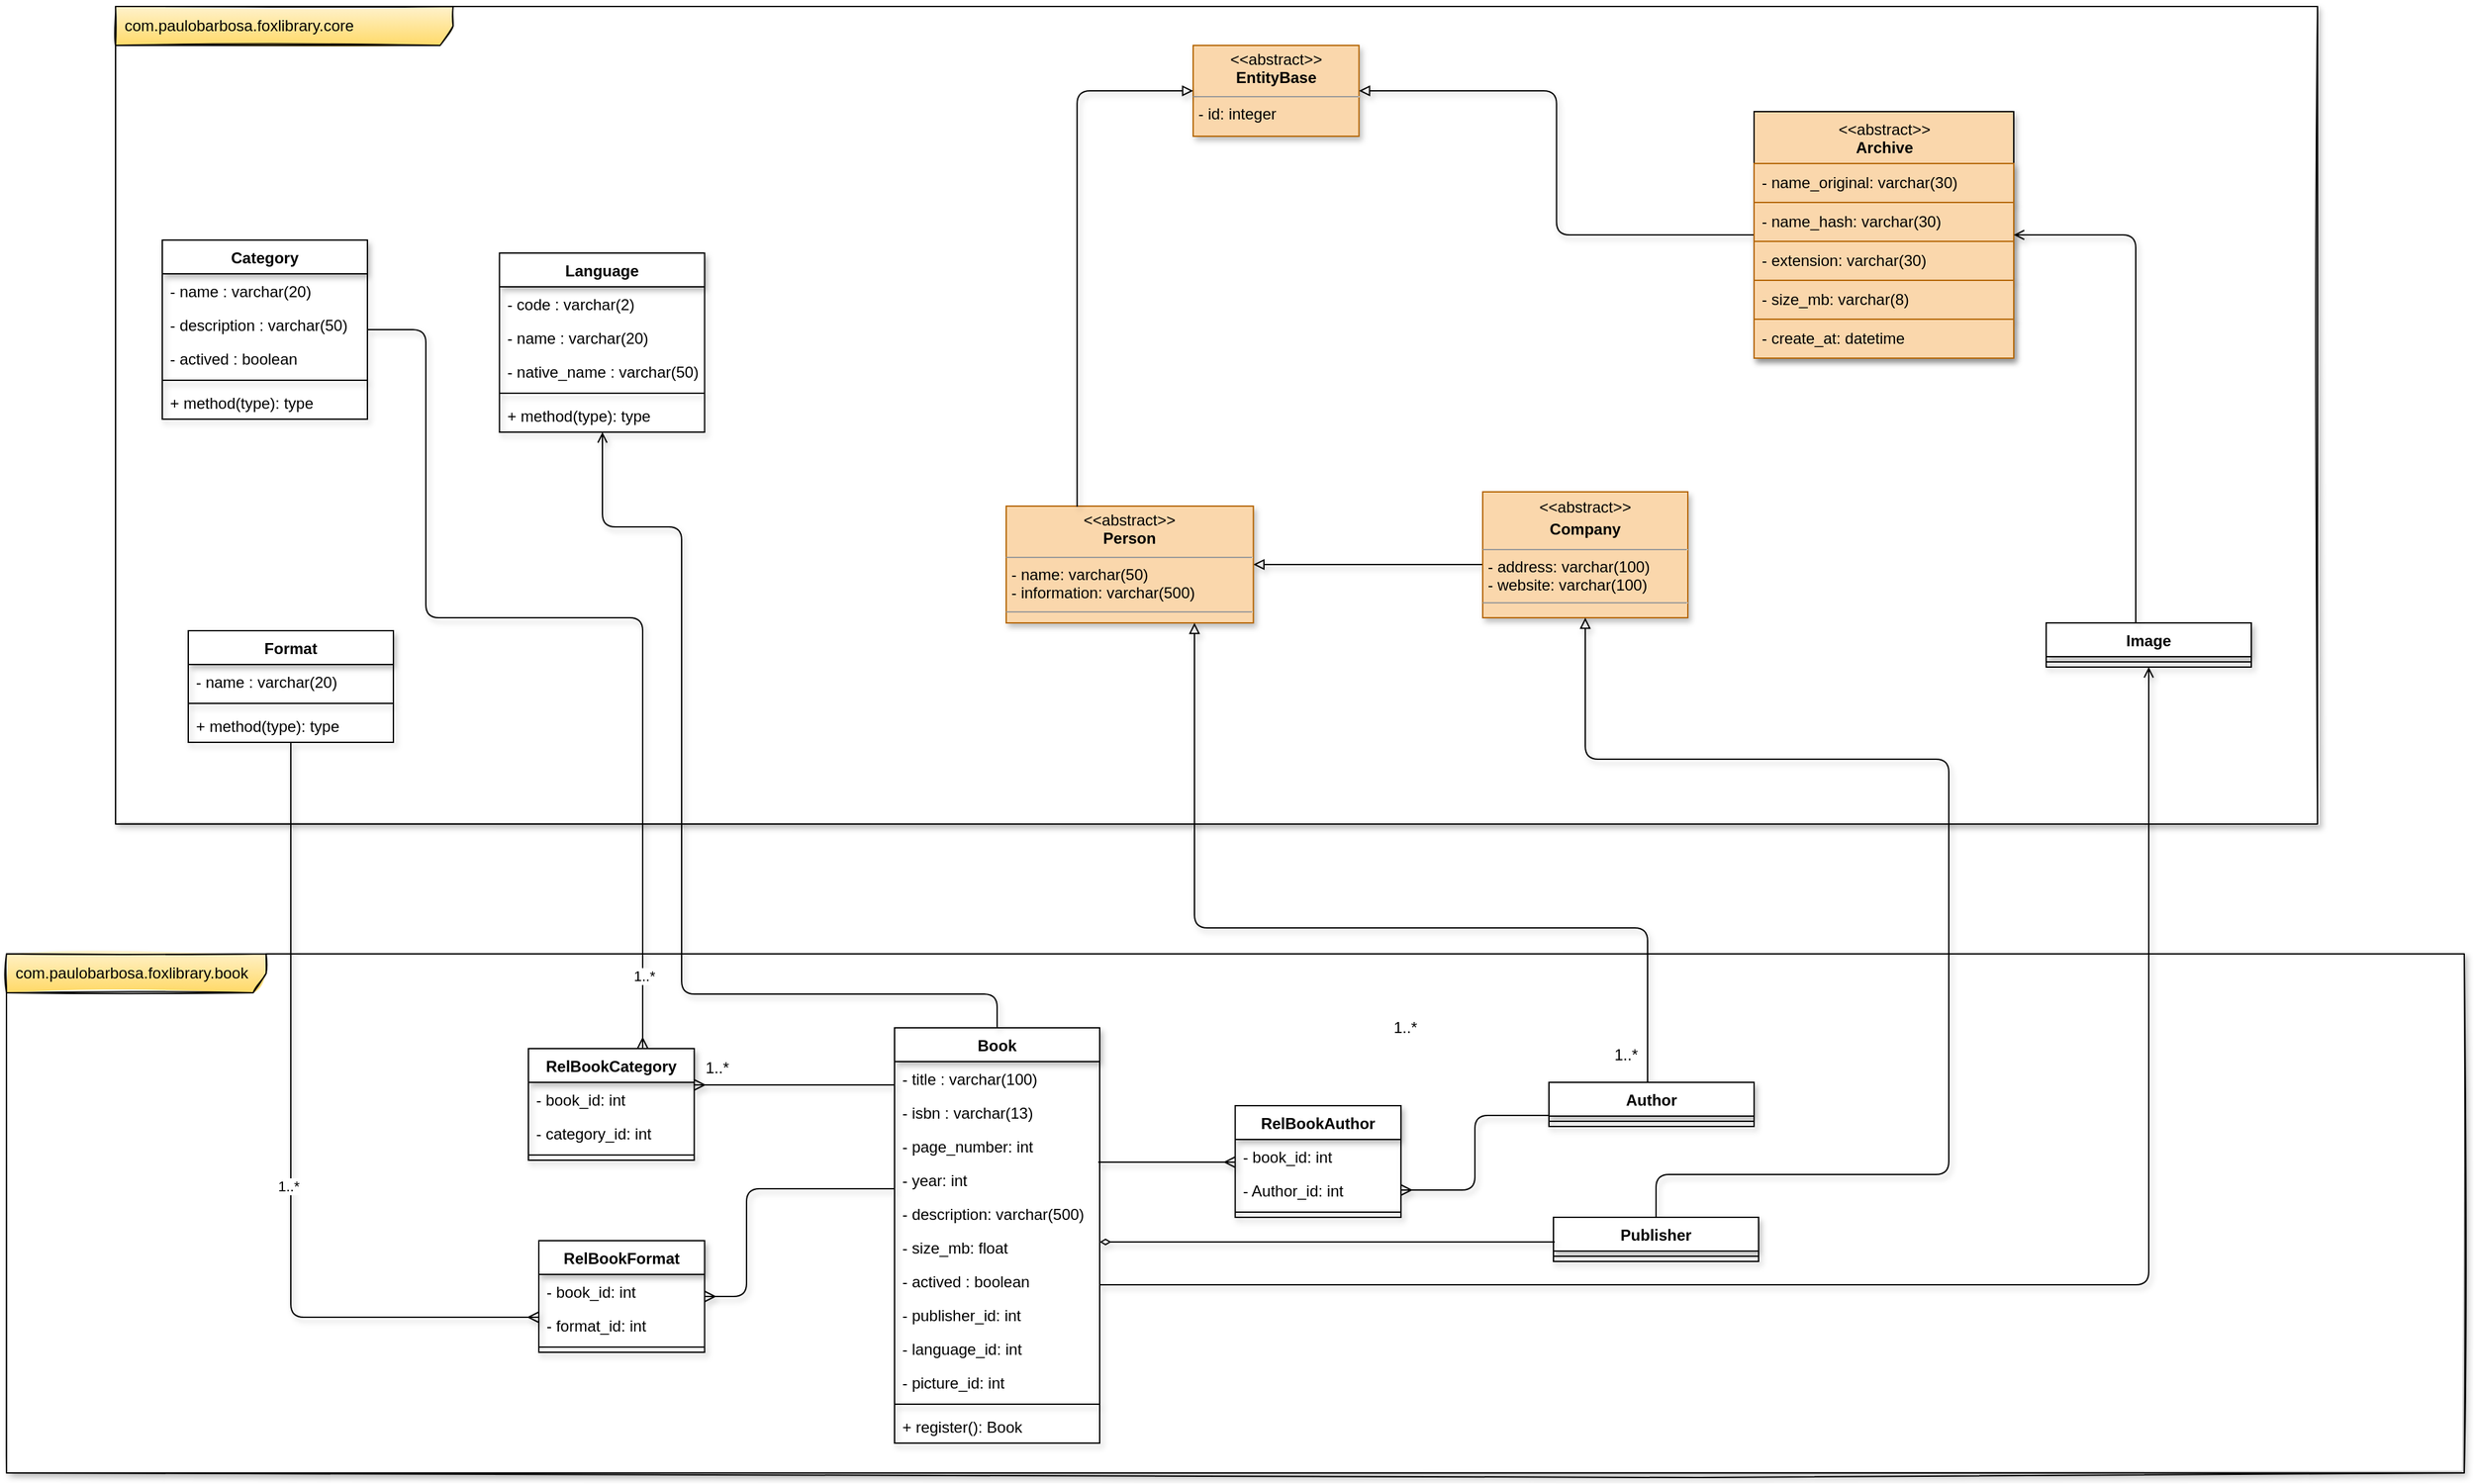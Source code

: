 <mxfile version="20.8.16" type="device"><diagram id="_a4kEIBP4VcMy15P3Lvp" name="Página-1"><mxGraphModel dx="2962" dy="1876" grid="1" gridSize="10" guides="1" tooltips="1" connect="1" arrows="1" fold="1" page="1" pageScale="1" pageWidth="1169" pageHeight="827" background="#FFFFFF" math="0" shadow="0"><root><mxCell id="0"/><mxCell id="1" parent="0"/><mxCell id="xvVdx18MZPaOGIBOBmCP-2" value="com.paulobarbosa.foxlibrary.core" style="shape=umlFrame;whiteSpace=wrap;html=1;width=260;height=30;boundedLbl=1;verticalAlign=middle;align=left;spacingLeft=5;swimlaneFillColor=default;shadow=1;sketch=1;points=[];strokeWidth=1;fillColor=#fff2cc;strokeColor=#000000;gradientColor=#ffd966;" parent="1" vertex="1"><mxGeometry x="-926" y="-741" width="1696" height="630" as="geometry"/></mxCell><mxCell id="xvVdx18MZPaOGIBOBmCP-9" value="com.paulobarbosa.foxlibrary.book" style="shape=umlFrame;whiteSpace=wrap;html=1;width=200;height=30;boundedLbl=1;verticalAlign=middle;align=left;spacingLeft=5;fontFamily=Helvetica;fontSize=12;shadow=1;sketch=1;swimlaneFillColor=default;fillColor=#fff2cc;strokeColor=#000000;gradientColor=#ffd966;" parent="1" vertex="1"><mxGeometry x="-1010" y="-11" width="1893" height="400" as="geometry"/></mxCell><mxCell id="XLRs5LXY_0hNzCLyWaXc-1" style="edgeStyle=orthogonalEdgeStyle;rounded=1;orthogonalLoop=1;jettySize=auto;html=1;entryX=1;entryY=0.5;entryDx=0;entryDy=0;shadow=1;sketch=0;swimlaneLine=1;endArrow=block;endFill=0;" parent="1" source="xvVdx18MZPaOGIBOBmCP-17" target="xvVdx18MZPaOGIBOBmCP-4" edge="1"><mxGeometry relative="1" as="geometry"><Array as="points"><mxPoint x="90" y="-311"/><mxPoint x="90" y="-311"/></Array></mxGeometry></mxCell><mxCell id="xvVdx18MZPaOGIBOBmCP-17" value="&lt;p style=&quot;margin: 4px 0px 0px; text-align: center; line-height: 1.4;&quot;&gt;&amp;lt;&amp;lt;abstract&amp;gt;&amp;gt;&lt;br&gt;&lt;b&gt;Company&lt;/b&gt;&lt;br&gt;&lt;/p&gt;&lt;hr size=&quot;1&quot;&gt;&lt;p style=&quot;margin:0px;margin-left:4px;&quot;&gt;&lt;span style=&quot;background-color: initial;&quot;&gt;- address: varchar(100)&lt;/span&gt;&lt;/p&gt;&lt;p style=&quot;margin:0px;margin-left:4px;&quot;&gt;- website: varchar(100)&lt;br&gt;&lt;/p&gt;&lt;hr size=&quot;1&quot;&gt;&lt;p style=&quot;margin:0px;margin-left:4px;&quot;&gt;&lt;br&gt;&lt;/p&gt;" style="verticalAlign=top;align=left;overflow=fill;fontSize=12;fontFamily=Helvetica;html=1;glass=0;shadow=1;direction=west;sketch=0;swimlaneLine=1;swimlaneFillColor=default;fillColor=#fad7ac;strokeColor=#b46504;" parent="1" vertex="1"><mxGeometry x="127" y="-367" width="158" height="97" as="geometry"/></mxCell><mxCell id="xvVdx18MZPaOGIBOBmCP-3" value="&lt;p style=&quot;margin:0px;margin-top:4px;text-align:center;&quot;&gt;&amp;lt;&amp;lt;abstract&amp;gt;&amp;gt;&lt;b&gt;&lt;br&gt;EntityBase&lt;/b&gt;&lt;/p&gt;&lt;hr size=&quot;1&quot;&gt;&lt;p style=&quot;margin:0px;margin-left:4px;&quot;&gt;- id: integer&lt;/p&gt;&lt;p style=&quot;margin:0px;margin-left:4px;&quot;&gt;&lt;br&gt;&lt;/p&gt;" style="verticalAlign=top;align=left;overflow=fill;fontSize=12;fontFamily=Helvetica;html=1;shadow=1;sketch=0;swimlaneLine=1;swimlaneFillColor=default;fillColor=#fad7ac;strokeColor=#b46504;" parent="1" vertex="1"><mxGeometry x="-96" y="-711" width="127.71" height="70" as="geometry"/></mxCell><mxCell id="xvVdx18MZPaOGIBOBmCP-4" value="&lt;p style=&quot;margin:0px;margin-top:4px;text-align:center;&quot;&gt;&amp;lt;&amp;lt;abstract&amp;gt;&amp;gt;&lt;br&gt;&lt;b&gt;Person&lt;/b&gt;&lt;br&gt;&lt;/p&gt;&lt;hr size=&quot;1&quot;&gt;&lt;p style=&quot;margin:0px;margin-left:4px;&quot;&gt;- name: varchar(50)&lt;/p&gt;&lt;p style=&quot;margin:0px;margin-left:4px;&quot;&gt;- information: varchar(500)&amp;nbsp;&lt;/p&gt;&lt;hr size=&quot;1&quot;&gt;&lt;p style=&quot;margin:0px;margin-left:4px;&quot;&gt;&lt;br&gt;&lt;/p&gt;" style="verticalAlign=top;align=left;overflow=fill;fontSize=12;fontFamily=Helvetica;html=1;glass=0;shadow=1;sketch=0;swimlaneLine=1;swimlaneFillColor=default;fillColor=#fad7ac;strokeColor=#b46504;" parent="1" vertex="1"><mxGeometry x="-240" y="-356" width="190.35" height="90" as="geometry"/></mxCell><mxCell id="xvVdx18MZPaOGIBOBmCP-5" style="edgeStyle=orthogonalEdgeStyle;orthogonalLoop=1;jettySize=auto;html=1;exitX=0.287;exitY=0.005;exitDx=0;exitDy=0;entryX=0;entryY=0.5;entryDx=0;entryDy=0;fontFamily=Helvetica;fontSize=12;shadow=1;rounded=1;exitPerimeter=0;jumpStyle=gap;sketch=0;swimlaneLine=1;endArrow=block;endFill=0;" parent="1" source="xvVdx18MZPaOGIBOBmCP-4" target="xvVdx18MZPaOGIBOBmCP-3" edge="1"><mxGeometry relative="1" as="geometry"/></mxCell><mxCell id="dBhiBztnP12UG4fzQn2T-1" value="Language" style="swimlane;fontStyle=1;align=center;verticalAlign=top;childLayout=stackLayout;horizontal=1;startSize=26;horizontalStack=0;resizeParent=1;resizeParentMax=0;resizeLast=0;collapsible=1;marginBottom=0;shadow=1;rounded=0;glass=0;sketch=0;swimlaneFillColor=none;swimlaneLine=1;" parent="1" vertex="1"><mxGeometry x="-630.29" y="-551" width="158" height="138" as="geometry"><mxRectangle x="70" y="390" width="70" height="30" as="alternateBounds"/></mxGeometry></mxCell><mxCell id="dBhiBztnP12UG4fzQn2T-2" value="- code : varchar(2)&#10;&#10;" style="text;align=left;verticalAlign=top;spacingLeft=4;spacingRight=4;overflow=hidden;rotatable=0;points=[[0,0.5],[1,0.5]];portConstraint=eastwest;shadow=1;sketch=0;swimlaneLine=1;" parent="dBhiBztnP12UG4fzQn2T-1" vertex="1"><mxGeometry y="26" width="158" height="26" as="geometry"/></mxCell><mxCell id="dBhiBztnP12UG4fzQn2T-5" value="- name : varchar(20)&#10;&#10;" style="text;align=left;verticalAlign=top;spacingLeft=4;spacingRight=4;overflow=hidden;rotatable=0;points=[[0,0.5],[1,0.5]];portConstraint=eastwest;shadow=1;sketch=0;swimlaneLine=1;" parent="dBhiBztnP12UG4fzQn2T-1" vertex="1"><mxGeometry y="52" width="158" height="26" as="geometry"/></mxCell><mxCell id="dBhiBztnP12UG4fzQn2T-6" value="- native_name : varchar(50)&#10;&#10;" style="text;align=left;verticalAlign=top;spacingLeft=4;spacingRight=4;overflow=hidden;rotatable=0;points=[[0,0.5],[1,0.5]];portConstraint=eastwest;shadow=1;sketch=0;swimlaneLine=1;" parent="dBhiBztnP12UG4fzQn2T-1" vertex="1"><mxGeometry y="78" width="158" height="26" as="geometry"/></mxCell><mxCell id="dBhiBztnP12UG4fzQn2T-3" value="" style="line;strokeWidth=1;align=left;verticalAlign=middle;spacingTop=-1;spacingLeft=3;spacingRight=3;rotatable=0;labelPosition=right;points=[];portConstraint=eastwest;sketch=0;shadow=1;swimlaneLine=1;" parent="dBhiBztnP12UG4fzQn2T-1" vertex="1"><mxGeometry y="104" width="158" height="8" as="geometry"/></mxCell><mxCell id="dBhiBztnP12UG4fzQn2T-4" value="+ method(type): type" style="text;align=left;verticalAlign=top;spacingLeft=4;spacingRight=4;overflow=hidden;rotatable=0;points=[[0,0.5],[1,0.5]];portConstraint=eastwest;shadow=1;sketch=0;swimlaneLine=1;" parent="dBhiBztnP12UG4fzQn2T-1" vertex="1"><mxGeometry y="112" width="158" height="26" as="geometry"/></mxCell><mxCell id="bEU97W05F59ToFlCx9d9-20" style="edgeStyle=orthogonalEdgeStyle;rounded=1;orthogonalLoop=1;jettySize=auto;html=1;fontSize=12;shadow=1;sketch=0;swimlaneLine=1;endArrow=block;endFill=0;" parent="1" source="bEU97W05F59ToFlCx9d9-14" target="xvVdx18MZPaOGIBOBmCP-4" edge="1"><mxGeometry relative="1" as="geometry"><Array as="points"><mxPoint x="254" y="-31"/><mxPoint x="-95" y="-31"/></Array></mxGeometry></mxCell><mxCell id="bEU97W05F59ToFlCx9d9-14" value="Author" style="swimlane;fontStyle=1;align=center;verticalAlign=top;childLayout=stackLayout;horizontal=1;startSize=26;horizontalStack=0;resizeParent=1;resizeParentMax=0;resizeLast=0;collapsible=1;marginBottom=0;shadow=1;rounded=0;glass=0;sketch=0;swimlaneFillColor=none;swimlaneLine=1;" parent="1" vertex="1"><mxGeometry x="178" y="88" width="158" height="34" as="geometry"><mxRectangle x="300" y="520" width="70" height="30" as="alternateBounds"/></mxGeometry></mxCell><mxCell id="bEU97W05F59ToFlCx9d9-18" value="" style="line;strokeWidth=1;align=left;verticalAlign=middle;spacingTop=-1;spacingLeft=3;spacingRight=3;rotatable=0;labelPosition=right;points=[];portConstraint=eastwest;sketch=0;shadow=1;swimlaneLine=1;" parent="bEU97W05F59ToFlCx9d9-14" vertex="1"><mxGeometry y="26" width="158" height="8" as="geometry"/></mxCell><mxCell id="bEU97W05F59ToFlCx9d9-23" style="edgeStyle=orthogonalEdgeStyle;shape=connector;rounded=1;sketch=0;orthogonalLoop=1;jettySize=auto;html=1;shadow=1;labelBackgroundColor=default;fontFamily=Helvetica;fontSize=12;fontColor=default;endArrow=block;swimlaneLine=1;endFill=0;" parent="1" source="bEU97W05F59ToFlCx9d9-21" target="xvVdx18MZPaOGIBOBmCP-17" edge="1"><mxGeometry relative="1" as="geometry"><Array as="points"><mxPoint x="486" y="159"/><mxPoint x="486" y="-161"/><mxPoint x="206" y="-161"/></Array></mxGeometry></mxCell><mxCell id="bEU97W05F59ToFlCx9d9-21" value="Publisher" style="swimlane;fontStyle=1;align=center;verticalAlign=top;childLayout=stackLayout;horizontal=1;startSize=26;horizontalStack=0;resizeParent=1;resizeParentMax=0;resizeLast=0;collapsible=1;marginBottom=0;shadow=1;rounded=0;glass=0;sketch=0;swimlaneFillColor=none;swimlaneLine=1;" parent="1" vertex="1"><mxGeometry x="181.5" y="192" width="158" height="34" as="geometry"><mxRectangle x="300" y="520" width="70" height="30" as="alternateBounds"/></mxGeometry></mxCell><mxCell id="bEU97W05F59ToFlCx9d9-22" value="" style="line;strokeWidth=1;align=left;verticalAlign=middle;spacingTop=-1;spacingLeft=3;spacingRight=3;rotatable=0;labelPosition=right;points=[];portConstraint=eastwest;sketch=0;shadow=1;swimlaneLine=1;" parent="bEU97W05F59ToFlCx9d9-21" vertex="1"><mxGeometry y="26" width="158" height="8" as="geometry"/></mxCell><mxCell id="bEU97W05F59ToFlCx9d9-106" style="edgeStyle=orthogonalEdgeStyle;shape=connector;rounded=1;sketch=0;orthogonalLoop=1;jettySize=auto;html=1;shadow=1;labelBackgroundColor=default;fontFamily=Helvetica;fontSize=12;fontColor=default;endArrow=open;endFill=0;swimlaneLine=1;" parent="1" source="bEU97W05F59ToFlCx9d9-25" target="bEU97W05F59ToFlCx9d9-103" edge="1"><mxGeometry relative="1" as="geometry"><Array as="points"><mxPoint x="640" y="244"/></Array></mxGeometry></mxCell><mxCell id="bEU97W05F59ToFlCx9d9-25" value="Book" style="swimlane;fontStyle=1;align=center;verticalAlign=top;childLayout=stackLayout;horizontal=1;startSize=26;horizontalStack=0;resizeParent=1;resizeParentMax=0;resizeLast=0;collapsible=1;marginBottom=0;shadow=1;rounded=0;glass=0;sketch=0;swimlaneFillColor=none;swimlaneLine=1;" parent="1" vertex="1"><mxGeometry x="-326" y="46" width="158" height="320" as="geometry"><mxRectangle x="70" y="390" width="70" height="30" as="alternateBounds"/></mxGeometry></mxCell><mxCell id="bEU97W05F59ToFlCx9d9-26" value="- title : varchar(100)&#10;&#10;" style="text;align=left;verticalAlign=top;spacingLeft=4;spacingRight=4;overflow=hidden;rotatable=0;points=[[0,0.5],[1,0.5]];portConstraint=eastwest;shadow=1;sketch=0;swimlaneLine=1;" parent="bEU97W05F59ToFlCx9d9-25" vertex="1"><mxGeometry y="26" width="158" height="26" as="geometry"/></mxCell><mxCell id="bEU97W05F59ToFlCx9d9-27" value="- isbn : varchar(13)&#10;&#10;" style="text;align=left;verticalAlign=top;spacingLeft=4;spacingRight=4;overflow=hidden;rotatable=0;points=[[0,0.5],[1,0.5]];portConstraint=eastwest;shadow=1;sketch=0;swimlaneLine=1;" parent="bEU97W05F59ToFlCx9d9-25" vertex="1"><mxGeometry y="52" width="158" height="26" as="geometry"/></mxCell><mxCell id="bEU97W05F59ToFlCx9d9-28" value="- page_number: int" style="text;align=left;verticalAlign=top;spacingLeft=4;spacingRight=4;overflow=hidden;rotatable=0;points=[[0,0.5],[1,0.5]];portConstraint=eastwest;shadow=1;sketch=0;swimlaneLine=1;" parent="bEU97W05F59ToFlCx9d9-25" vertex="1"><mxGeometry y="78" width="158" height="26" as="geometry"/></mxCell><mxCell id="bEU97W05F59ToFlCx9d9-31" value="- year: int" style="text;align=left;verticalAlign=top;spacingLeft=4;spacingRight=4;overflow=hidden;rotatable=0;points=[[0,0.5],[1,0.5]];portConstraint=eastwest;shadow=1;sketch=0;swimlaneLine=1;" parent="bEU97W05F59ToFlCx9d9-25" vertex="1"><mxGeometry y="104" width="158" height="26" as="geometry"/></mxCell><mxCell id="bEU97W05F59ToFlCx9d9-32" value="- description: varchar(500)" style="text;align=left;verticalAlign=top;spacingLeft=4;spacingRight=4;overflow=hidden;rotatable=0;points=[[0,0.5],[1,0.5]];portConstraint=eastwest;shadow=1;sketch=0;swimlaneLine=1;" parent="bEU97W05F59ToFlCx9d9-25" vertex="1"><mxGeometry y="130" width="158" height="26" as="geometry"/></mxCell><mxCell id="bEU97W05F59ToFlCx9d9-33" value="- size_mb: float" style="text;align=left;verticalAlign=top;spacingLeft=4;spacingRight=4;overflow=hidden;rotatable=0;points=[[0,0.5],[1,0.5]];portConstraint=eastwest;shadow=1;sketch=0;swimlaneLine=1;" parent="bEU97W05F59ToFlCx9d9-25" vertex="1"><mxGeometry y="156" width="158" height="26" as="geometry"/></mxCell><mxCell id="bEU97W05F59ToFlCx9d9-144" value="- actived : boolean&#10;&#10;" style="text;align=left;verticalAlign=top;spacingLeft=4;spacingRight=4;overflow=hidden;rotatable=0;points=[[0,0.5],[1,0.5]];portConstraint=eastwest;shadow=1;sketch=0;swimlaneLine=1;" parent="bEU97W05F59ToFlCx9d9-25" vertex="1"><mxGeometry y="182" width="158" height="26" as="geometry"/></mxCell><mxCell id="bEU97W05F59ToFlCx9d9-34" value="- publisher_id: int" style="text;align=left;verticalAlign=top;spacingLeft=4;spacingRight=4;overflow=hidden;rotatable=0;points=[[0,0.5],[1,0.5]];portConstraint=eastwest;shadow=1;sketch=0;swimlaneLine=1;" parent="bEU97W05F59ToFlCx9d9-25" vertex="1"><mxGeometry y="208" width="158" height="26" as="geometry"/></mxCell><mxCell id="bEU97W05F59ToFlCx9d9-35" value="- language_id: int" style="text;align=left;verticalAlign=top;spacingLeft=4;spacingRight=4;overflow=hidden;rotatable=0;points=[[0,0.5],[1,0.5]];portConstraint=eastwest;shadow=1;sketch=0;swimlaneLine=1;" parent="bEU97W05F59ToFlCx9d9-25" vertex="1"><mxGeometry y="234" width="158" height="26" as="geometry"/></mxCell><mxCell id="bEU97W05F59ToFlCx9d9-36" value="- picture_id: int" style="text;align=left;verticalAlign=top;spacingLeft=4;spacingRight=4;overflow=hidden;rotatable=0;points=[[0,0.5],[1,0.5]];portConstraint=eastwest;shadow=1;sketch=0;swimlaneLine=1;" parent="bEU97W05F59ToFlCx9d9-25" vertex="1"><mxGeometry y="260" width="158" height="26" as="geometry"/></mxCell><mxCell id="bEU97W05F59ToFlCx9d9-29" value="" style="line;strokeWidth=1;align=left;verticalAlign=middle;spacingTop=-1;spacingLeft=3;spacingRight=3;rotatable=0;labelPosition=right;points=[];portConstraint=eastwest;sketch=0;shadow=1;swimlaneLine=1;" parent="bEU97W05F59ToFlCx9d9-25" vertex="1"><mxGeometry y="286" width="158" height="8" as="geometry"/></mxCell><mxCell id="bEU97W05F59ToFlCx9d9-30" value="+ register(): Book" style="text;align=left;verticalAlign=top;spacingLeft=4;spacingRight=4;overflow=hidden;rotatable=0;points=[[0,0.5],[1,0.5]];portConstraint=eastwest;shadow=1;sketch=0;swimlaneLine=1;" parent="bEU97W05F59ToFlCx9d9-25" vertex="1"><mxGeometry y="294" width="158" height="26" as="geometry"/></mxCell><mxCell id="bEU97W05F59ToFlCx9d9-37" style="shape=connector;rounded=1;sketch=0;orthogonalLoop=1;jettySize=auto;html=1;shadow=1;labelBackgroundColor=default;fontFamily=Helvetica;fontSize=12;fontColor=default;endArrow=none;entryX=0.006;entryY=0.566;entryDx=0;entryDy=0;entryPerimeter=0;endFill=0;edgeStyle=elbowEdgeStyle;elbow=vertical;swimlaneLine=1;startArrow=diamondThin;startFill=0;" parent="1" source="bEU97W05F59ToFlCx9d9-25" target="bEU97W05F59ToFlCx9d9-21" edge="1"><mxGeometry relative="1" as="geometry"/></mxCell><mxCell id="bEU97W05F59ToFlCx9d9-53" style="edgeStyle=orthogonalEdgeStyle;shape=connector;rounded=1;sketch=0;orthogonalLoop=1;jettySize=auto;html=1;shadow=1;labelBackgroundColor=default;fontFamily=Helvetica;fontSize=12;fontColor=default;endArrow=none;endFill=0;swimlaneLine=1;startArrow=ERmany;startFill=0;" parent="1" source="bEU97W05F59ToFlCx9d9-41" target="bEU97W05F59ToFlCx9d9-25" edge="1"><mxGeometry relative="1" as="geometry"><Array as="points"><mxPoint x="-440" y="253"/><mxPoint x="-440" y="170"/></Array></mxGeometry></mxCell><mxCell id="bEU97W05F59ToFlCx9d9-54" style="edgeStyle=orthogonalEdgeStyle;shape=connector;rounded=1;sketch=0;orthogonalLoop=1;jettySize=auto;html=1;shadow=1;labelBackgroundColor=default;fontFamily=Helvetica;fontSize=12;fontColor=default;endArrow=none;endFill=0;swimlaneLine=1;startArrow=ERmany;startFill=0;" parent="1" source="bEU97W05F59ToFlCx9d9-41" target="8YlM028Op5R0n4TvQBBm-1" edge="1"><mxGeometry relative="1" as="geometry"><Array as="points"><mxPoint x="-660" y="269"/><mxPoint x="-660" y="269"/></Array><mxPoint x="-486" y="49" as="targetPoint"/></mxGeometry></mxCell><mxCell id="8YlM028Op5R0n4TvQBBm-7" value="1..*" style="edgeLabel;html=1;align=center;verticalAlign=middle;resizable=0;points=[];" parent="bEU97W05F59ToFlCx9d9-54" vertex="1" connectable="0"><mxGeometry x="-0.078" y="2" relative="1" as="geometry"><mxPoint as="offset"/></mxGeometry></mxCell><mxCell id="bEU97W05F59ToFlCx9d9-41" value="RelBookFormat" style="swimlane;fontStyle=1;align=center;verticalAlign=top;childLayout=stackLayout;horizontal=1;startSize=26;horizontalStack=0;resizeParent=1;resizeParentMax=0;resizeLast=0;collapsible=1;marginBottom=0;shadow=1;rounded=0;glass=0;sketch=0;swimlaneFillColor=none;swimlaneLine=1;" parent="1" vertex="1"><mxGeometry x="-600" y="210" width="127.71" height="86" as="geometry"><mxRectangle x="70" y="390" width="70" height="30" as="alternateBounds"/></mxGeometry></mxCell><mxCell id="bEU97W05F59ToFlCx9d9-48" value="- book_id: int" style="text;align=left;verticalAlign=top;spacingLeft=4;spacingRight=4;overflow=hidden;rotatable=0;points=[[0,0.5],[1,0.5]];portConstraint=eastwest;shadow=1;sketch=0;swimlaneLine=1;" parent="bEU97W05F59ToFlCx9d9-41" vertex="1"><mxGeometry y="26" width="127.71" height="26" as="geometry"/></mxCell><mxCell id="bEU97W05F59ToFlCx9d9-52" value="- format_id: int" style="text;align=left;verticalAlign=top;spacingLeft=4;spacingRight=4;overflow=hidden;rotatable=0;points=[[0,0.5],[1,0.5]];portConstraint=eastwest;shadow=1;sketch=0;swimlaneLine=1;" parent="bEU97W05F59ToFlCx9d9-41" vertex="1"><mxGeometry y="52" width="127.71" height="26" as="geometry"/></mxCell><mxCell id="bEU97W05F59ToFlCx9d9-45" value="" style="line;strokeWidth=1;align=left;verticalAlign=middle;spacingTop=-1;spacingLeft=3;spacingRight=3;rotatable=0;labelPosition=right;points=[];portConstraint=eastwest;sketch=0;shadow=1;swimlaneLine=1;" parent="bEU97W05F59ToFlCx9d9-41" vertex="1"><mxGeometry y="78" width="127.71" height="8" as="geometry"/></mxCell><mxCell id="bEU97W05F59ToFlCx9d9-47" style="edgeStyle=orthogonalEdgeStyle;shape=connector;rounded=1;sketch=0;orthogonalLoop=1;jettySize=auto;html=1;shadow=1;labelBackgroundColor=default;fontFamily=Helvetica;fontSize=12;fontColor=default;endArrow=open;endFill=0;exitX=0.5;exitY=0;exitDx=0;exitDy=0;elbow=vertical;swimlaneLine=1;" parent="1" source="bEU97W05F59ToFlCx9d9-25" target="dBhiBztnP12UG4fzQn2T-1" edge="1"><mxGeometry relative="1" as="geometry"><mxPoint x="-266" y="49" as="sourcePoint"/><Array as="points"><mxPoint x="-247" y="20"/><mxPoint x="-490" y="20"/><mxPoint x="-490" y="-340"/><mxPoint x="-551" y="-340"/></Array></mxGeometry></mxCell><mxCell id="bEU97W05F59ToFlCx9d9-56" value="RelBookAuthor" style="swimlane;fontStyle=1;align=center;verticalAlign=top;childLayout=stackLayout;horizontal=1;startSize=26;horizontalStack=0;resizeParent=1;resizeParentMax=0;resizeLast=0;collapsible=1;marginBottom=0;shadow=1;rounded=0;glass=0;sketch=0;swimlaneFillColor=none;swimlaneLine=1;" parent="1" vertex="1"><mxGeometry x="-63.65" y="106" width="127.71" height="86" as="geometry"><mxRectangle x="70" y="390" width="70" height="30" as="alternateBounds"/></mxGeometry></mxCell><mxCell id="bEU97W05F59ToFlCx9d9-57" value="- book_id: int" style="text;align=left;verticalAlign=top;spacingLeft=4;spacingRight=4;overflow=hidden;rotatable=0;points=[[0,0.5],[1,0.5]];portConstraint=eastwest;shadow=1;sketch=0;swimlaneLine=1;" parent="bEU97W05F59ToFlCx9d9-56" vertex="1"><mxGeometry y="26" width="127.71" height="26" as="geometry"/></mxCell><mxCell id="bEU97W05F59ToFlCx9d9-58" value="- Author_id: int" style="text;align=left;verticalAlign=top;spacingLeft=4;spacingRight=4;overflow=hidden;rotatable=0;points=[[0,0.5],[1,0.5]];portConstraint=eastwest;shadow=1;sketch=0;swimlaneLine=1;" parent="bEU97W05F59ToFlCx9d9-56" vertex="1"><mxGeometry y="52" width="127.71" height="26" as="geometry"/></mxCell><mxCell id="bEU97W05F59ToFlCx9d9-59" value="" style="line;strokeWidth=1;align=left;verticalAlign=middle;spacingTop=-1;spacingLeft=3;spacingRight=3;rotatable=0;labelPosition=right;points=[];portConstraint=eastwest;sketch=0;shadow=1;swimlaneLine=1;" parent="bEU97W05F59ToFlCx9d9-56" vertex="1"><mxGeometry y="78" width="127.71" height="8" as="geometry"/></mxCell><mxCell id="bEU97W05F59ToFlCx9d9-60" style="edgeStyle=elbowEdgeStyle;shape=connector;rounded=1;sketch=0;orthogonalLoop=1;jettySize=auto;html=1;entryX=0;entryY=0.75;entryDx=0;entryDy=0;shadow=1;labelBackgroundColor=default;fontFamily=Helvetica;fontSize=12;fontColor=default;endArrow=none;endFill=0;swimlaneLine=1;startArrow=ERmany;startFill=0;" parent="1" source="bEU97W05F59ToFlCx9d9-58" target="bEU97W05F59ToFlCx9d9-14" edge="1"><mxGeometry relative="1" as="geometry"/></mxCell><mxCell id="bEU97W05F59ToFlCx9d9-61" style="edgeStyle=elbowEdgeStyle;shape=connector;rounded=1;sketch=0;orthogonalLoop=1;jettySize=auto;html=1;entryX=0.993;entryY=0.988;entryDx=0;entryDy=0;entryPerimeter=0;shadow=1;labelBackgroundColor=default;fontFamily=Helvetica;fontSize=12;fontColor=default;endArrow=none;endFill=0;elbow=vertical;swimlaneLine=1;startArrow=ERmany;startFill=0;" parent="1" source="bEU97W05F59ToFlCx9d9-57" target="bEU97W05F59ToFlCx9d9-28" edge="1"><mxGeometry relative="1" as="geometry"/></mxCell><mxCell id="bEU97W05F59ToFlCx9d9-66" value="Category" style="swimlane;fontStyle=1;align=center;verticalAlign=top;childLayout=stackLayout;horizontal=1;startSize=26;horizontalStack=0;resizeParent=1;resizeParentMax=0;resizeLast=0;collapsible=1;marginBottom=0;shadow=1;rounded=0;glass=0;sketch=0;swimlaneFillColor=none;swimlaneLine=1;" parent="1" vertex="1"><mxGeometry x="-890" y="-561" width="158" height="138" as="geometry"><mxRectangle x="70" y="390" width="70" height="30" as="alternateBounds"/></mxGeometry></mxCell><mxCell id="bEU97W05F59ToFlCx9d9-68" value="- name : varchar(20)&#10;&#10;" style="text;align=left;verticalAlign=top;spacingLeft=4;spacingRight=4;overflow=hidden;rotatable=0;points=[[0,0.5],[1,0.5]];portConstraint=eastwest;shadow=1;sketch=0;swimlaneLine=1;" parent="bEU97W05F59ToFlCx9d9-66" vertex="1"><mxGeometry y="26" width="158" height="26" as="geometry"/></mxCell><mxCell id="bEU97W05F59ToFlCx9d9-69" value="- description : varchar(50)&#10;&#10;" style="text;align=left;verticalAlign=top;spacingLeft=4;spacingRight=4;overflow=hidden;rotatable=0;points=[[0,0.5],[1,0.5]];portConstraint=eastwest;shadow=1;sketch=0;swimlaneLine=1;" parent="bEU97W05F59ToFlCx9d9-66" vertex="1"><mxGeometry y="52" width="158" height="26" as="geometry"/></mxCell><mxCell id="bEU97W05F59ToFlCx9d9-102" value="- actived : boolean&#10;&#10;" style="text;align=left;verticalAlign=top;spacingLeft=4;spacingRight=4;overflow=hidden;rotatable=0;points=[[0,0.5],[1,0.5]];portConstraint=eastwest;shadow=1;sketch=0;swimlaneLine=1;" parent="bEU97W05F59ToFlCx9d9-66" vertex="1"><mxGeometry y="78" width="158" height="26" as="geometry"/></mxCell><mxCell id="bEU97W05F59ToFlCx9d9-70" value="" style="line;strokeWidth=1;align=left;verticalAlign=middle;spacingTop=-1;spacingLeft=3;spacingRight=3;rotatable=0;labelPosition=right;points=[];portConstraint=eastwest;sketch=0;shadow=1;swimlaneLine=1;" parent="bEU97W05F59ToFlCx9d9-66" vertex="1"><mxGeometry y="104" width="158" height="8" as="geometry"/></mxCell><mxCell id="bEU97W05F59ToFlCx9d9-71" value="+ method(type): type" style="text;align=left;verticalAlign=top;spacingLeft=4;spacingRight=4;overflow=hidden;rotatable=0;points=[[0,0.5],[1,0.5]];portConstraint=eastwest;shadow=1;sketch=0;swimlaneLine=1;" parent="bEU97W05F59ToFlCx9d9-66" vertex="1"><mxGeometry y="112" width="158" height="26" as="geometry"/></mxCell><mxCell id="bEU97W05F59ToFlCx9d9-103" value="Image" style="swimlane;fontStyle=1;align=center;verticalAlign=top;childLayout=stackLayout;horizontal=1;startSize=26;horizontalStack=0;resizeParent=1;resizeParentMax=0;resizeLast=0;collapsible=1;marginBottom=0;shadow=1;rounded=0;glass=0;sketch=0;swimlaneFillColor=none;swimlaneLine=1;" parent="1" vertex="1"><mxGeometry x="561" y="-266" width="158" height="34" as="geometry"><mxRectangle x="300" y="520" width="70" height="30" as="alternateBounds"/></mxGeometry></mxCell><mxCell id="bEU97W05F59ToFlCx9d9-104" value="" style="line;strokeWidth=1;align=left;verticalAlign=middle;spacingTop=-1;spacingLeft=3;spacingRight=3;rotatable=0;labelPosition=right;points=[];portConstraint=eastwest;sketch=0;shadow=1;swimlaneLine=1;" parent="bEU97W05F59ToFlCx9d9-103" vertex="1"><mxGeometry y="26" width="158" height="8" as="geometry"/></mxCell><mxCell id="bEU97W05F59ToFlCx9d9-111" style="edgeStyle=orthogonalEdgeStyle;shape=connector;rounded=1;sketch=0;orthogonalLoop=1;jettySize=auto;html=1;shadow=1;labelBackgroundColor=default;fontFamily=Helvetica;fontSize=12;fontColor=default;endArrow=none;endFill=0;swimlaneLine=1;startArrow=ERmany;startFill=0;" parent="1" source="bEU97W05F59ToFlCx9d9-107" target="bEU97W05F59ToFlCx9d9-25" edge="1"><mxGeometry relative="1" as="geometry"><Array as="points"><mxPoint x="-380" y="90"/><mxPoint x="-380" y="90"/></Array></mxGeometry></mxCell><mxCell id="bEU97W05F59ToFlCx9d9-138" value="1..*" style="edgeLabel;html=1;align=center;verticalAlign=middle;resizable=0;points=[];fontSize=12;fontFamily=Helvetica;fontColor=default;" parent="bEU97W05F59ToFlCx9d9-111" vertex="1" connectable="0"><mxGeometry x="-0.891" y="-2" relative="1" as="geometry"><mxPoint x="9" y="-15" as="offset"/></mxGeometry></mxCell><mxCell id="bEU97W05F59ToFlCx9d9-142" value="1..*" style="edgeLabel;html=1;align=center;verticalAlign=middle;resizable=0;points=[];fontSize=12;fontFamily=Helvetica;fontColor=default;" parent="bEU97W05F59ToFlCx9d9-111" vertex="1" connectable="0"><mxGeometry x="-0.891" y="-2" relative="1" as="geometry"><mxPoint x="539" y="-46" as="offset"/></mxGeometry></mxCell><mxCell id="bEU97W05F59ToFlCx9d9-143" value="1..*" style="edgeLabel;html=1;align=center;verticalAlign=middle;resizable=0;points=[];fontSize=12;fontFamily=Helvetica;fontColor=default;" parent="bEU97W05F59ToFlCx9d9-111" vertex="1" connectable="0"><mxGeometry x="-0.891" y="-2" relative="1" as="geometry"><mxPoint x="709" y="-25" as="offset"/></mxGeometry></mxCell><mxCell id="bEU97W05F59ToFlCx9d9-112" style="edgeStyle=orthogonalEdgeStyle;shape=connector;rounded=1;sketch=0;orthogonalLoop=1;jettySize=auto;html=1;shadow=1;labelBackgroundColor=default;fontFamily=Helvetica;fontSize=12;fontColor=default;endArrow=none;endFill=0;swimlaneLine=1;startArrow=ERmany;startFill=0;" parent="1" source="bEU97W05F59ToFlCx9d9-107" target="bEU97W05F59ToFlCx9d9-66" edge="1"><mxGeometry relative="1" as="geometry"><Array as="points"><mxPoint x="-520" y="-270"/><mxPoint x="-687" y="-270"/></Array></mxGeometry></mxCell><mxCell id="8YlM028Op5R0n4TvQBBm-8" value="1..*" style="edgeLabel;html=1;align=center;verticalAlign=middle;resizable=0;points=[];" parent="bEU97W05F59ToFlCx9d9-112" vertex="1" connectable="0"><mxGeometry x="-0.853" y="-1" relative="1" as="geometry"><mxPoint as="offset"/></mxGeometry></mxCell><mxCell id="bEU97W05F59ToFlCx9d9-107" value="RelBookCategory" style="swimlane;fontStyle=1;align=center;verticalAlign=top;childLayout=stackLayout;horizontal=1;startSize=26;horizontalStack=0;resizeParent=1;resizeParentMax=0;resizeLast=0;collapsible=1;marginBottom=0;shadow=1;rounded=0;glass=0;sketch=0;swimlaneFillColor=none;swimlaneLine=1;" parent="1" vertex="1"><mxGeometry x="-608" y="62" width="127.71" height="86" as="geometry"><mxRectangle x="70" y="390" width="70" height="30" as="alternateBounds"/></mxGeometry></mxCell><mxCell id="bEU97W05F59ToFlCx9d9-108" value="- book_id: int" style="text;align=left;verticalAlign=top;spacingLeft=4;spacingRight=4;overflow=hidden;rotatable=0;points=[[0,0.5],[1,0.5]];portConstraint=eastwest;shadow=1;sketch=0;swimlaneLine=1;" parent="bEU97W05F59ToFlCx9d9-107" vertex="1"><mxGeometry y="26" width="127.71" height="26" as="geometry"/></mxCell><mxCell id="bEU97W05F59ToFlCx9d9-109" value="- category_id: int" style="text;align=left;verticalAlign=top;spacingLeft=4;spacingRight=4;overflow=hidden;rotatable=0;points=[[0,0.5],[1,0.5]];portConstraint=eastwest;shadow=1;sketch=0;swimlaneLine=1;" parent="bEU97W05F59ToFlCx9d9-107" vertex="1"><mxGeometry y="52" width="127.71" height="26" as="geometry"/></mxCell><mxCell id="bEU97W05F59ToFlCx9d9-110" value="" style="line;strokeWidth=1;align=left;verticalAlign=middle;spacingTop=-1;spacingLeft=3;spacingRight=3;rotatable=0;labelPosition=right;points=[];portConstraint=eastwest;sketch=0;shadow=1;swimlaneLine=1;" parent="bEU97W05F59ToFlCx9d9-107" vertex="1"><mxGeometry y="78" width="127.71" height="8" as="geometry"/></mxCell><mxCell id="bEU97W05F59ToFlCx9d9-136" style="edgeStyle=orthogonalEdgeStyle;shape=connector;rounded=1;sketch=0;orthogonalLoop=1;jettySize=auto;html=1;shadow=1;labelBackgroundColor=default;fontFamily=Helvetica;fontSize=12;fontColor=default;endArrow=block;endFill=0;swimlaneLine=1;" parent="1" source="bEU97W05F59ToFlCx9d9-128" target="xvVdx18MZPaOGIBOBmCP-3" edge="1"><mxGeometry relative="1" as="geometry"/></mxCell><mxCell id="bEU97W05F59ToFlCx9d9-128" value="&amp;lt;&amp;lt;abstract&amp;gt;&amp;gt;&lt;br&gt;&lt;b&gt;Archive&lt;/b&gt;" style="swimlane;fontStyle=0;align=center;verticalAlign=top;childLayout=stackLayout;horizontal=1;startSize=40;horizontalStack=0;resizeParent=1;resizeParentMax=0;resizeLast=0;collapsible=0;marginBottom=0;html=1;rounded=0;shadow=1;labelBackgroundColor=none;sketch=0;fontFamily=Helvetica;fontSize=12;strokeWidth=1;swimlaneFillColor=default;swimlaneLine=1;fillColor=#fad7ac;strokeColor=default;gradientColor=none;" parent="1" vertex="1"><mxGeometry x="336" y="-660" width="200" height="190" as="geometry"/></mxCell><mxCell id="bEU97W05F59ToFlCx9d9-129" value="- name_original: varchar(30)" style="text;html=1;align=left;verticalAlign=middle;spacingLeft=4;spacingRight=4;overflow=hidden;rotatable=0;points=[[0,0.5],[1,0.5]];portConstraint=eastwest;rounded=0;shadow=1;labelBackgroundColor=none;sketch=0;fontFamily=Helvetica;fontSize=12;swimlaneLine=1;fillColor=#fad7ac;strokeColor=#b46504;" parent="bEU97W05F59ToFlCx9d9-128" vertex="1"><mxGeometry y="40" width="200" height="30" as="geometry"/></mxCell><mxCell id="bEU97W05F59ToFlCx9d9-132" value="- name_hash: varchar(30)" style="text;html=1;align=left;verticalAlign=middle;spacingLeft=4;spacingRight=4;overflow=hidden;rotatable=0;points=[[0,0.5],[1,0.5]];portConstraint=eastwest;rounded=0;shadow=1;labelBackgroundColor=none;sketch=0;fontFamily=Helvetica;fontSize=12;swimlaneLine=1;fillColor=#fad7ac;strokeColor=#b46504;" parent="bEU97W05F59ToFlCx9d9-128" vertex="1"><mxGeometry y="70" width="200" height="30" as="geometry"/></mxCell><mxCell id="bEU97W05F59ToFlCx9d9-133" value="- extension: varchar(30)" style="text;html=1;align=left;verticalAlign=middle;spacingLeft=4;spacingRight=4;overflow=hidden;rotatable=0;points=[[0,0.5],[1,0.5]];portConstraint=eastwest;rounded=0;shadow=1;labelBackgroundColor=none;sketch=0;fontFamily=Helvetica;fontSize=12;swimlaneLine=1;fillColor=#fad7ac;strokeColor=#b46504;" parent="bEU97W05F59ToFlCx9d9-128" vertex="1"><mxGeometry y="100" width="200" height="30" as="geometry"/></mxCell><mxCell id="bEU97W05F59ToFlCx9d9-134" value="- size_mb: varchar(8)" style="text;html=1;align=left;verticalAlign=middle;spacingLeft=4;spacingRight=4;overflow=hidden;rotatable=0;points=[[0,0.5],[1,0.5]];portConstraint=eastwest;rounded=0;shadow=1;labelBackgroundColor=none;sketch=0;fontFamily=Helvetica;fontSize=12;swimlaneLine=1;fillColor=#fad7ac;strokeColor=#b46504;" parent="bEU97W05F59ToFlCx9d9-128" vertex="1"><mxGeometry y="130" width="200" height="30" as="geometry"/></mxCell><mxCell id="bEU97W05F59ToFlCx9d9-135" value="- create_at: datetime" style="text;html=1;align=left;verticalAlign=middle;spacingLeft=4;spacingRight=4;overflow=hidden;rotatable=0;points=[[0,0.5],[1,0.5]];portConstraint=eastwest;rounded=0;shadow=1;labelBackgroundColor=none;sketch=0;fontFamily=Helvetica;fontSize=12;swimlaneLine=1;fillColor=#fad7ac;strokeColor=#b46504;" parent="bEU97W05F59ToFlCx9d9-128" vertex="1"><mxGeometry y="160" width="200" height="30" as="geometry"/></mxCell><mxCell id="bEU97W05F59ToFlCx9d9-105" style="edgeStyle=elbowEdgeStyle;shape=connector;rounded=1;sketch=0;orthogonalLoop=1;jettySize=auto;html=1;shadow=1;labelBackgroundColor=default;fontFamily=Helvetica;fontSize=12;fontColor=default;endArrow=open;endFill=0;swimlaneLine=1;" parent="1" source="bEU97W05F59ToFlCx9d9-103" target="bEU97W05F59ToFlCx9d9-128" edge="1"><mxGeometry relative="1" as="geometry"><Array as="points"><mxPoint x="630" y="-400"/></Array></mxGeometry></mxCell><mxCell id="8YlM028Op5R0n4TvQBBm-1" value="Format" style="swimlane;fontStyle=1;align=center;verticalAlign=top;childLayout=stackLayout;horizontal=1;startSize=26;horizontalStack=0;resizeParent=1;resizeParentMax=0;resizeLast=0;collapsible=1;marginBottom=0;shadow=1;rounded=0;glass=0;sketch=0;swimlaneFillColor=none;swimlaneLine=1;" parent="1" vertex="1"><mxGeometry x="-870" y="-260" width="158" height="86" as="geometry"><mxRectangle x="70" y="390" width="70" height="30" as="alternateBounds"/></mxGeometry></mxCell><mxCell id="8YlM028Op5R0n4TvQBBm-2" value="- name : varchar(20)&#10;&#10;" style="text;align=left;verticalAlign=top;spacingLeft=4;spacingRight=4;overflow=hidden;rotatable=0;points=[[0,0.5],[1,0.5]];portConstraint=eastwest;shadow=1;sketch=0;swimlaneLine=1;" parent="8YlM028Op5R0n4TvQBBm-1" vertex="1"><mxGeometry y="26" width="158" height="26" as="geometry"/></mxCell><mxCell id="8YlM028Op5R0n4TvQBBm-5" value="" style="line;strokeWidth=1;align=left;verticalAlign=middle;spacingTop=-1;spacingLeft=3;spacingRight=3;rotatable=0;labelPosition=right;points=[];portConstraint=eastwest;sketch=0;shadow=1;swimlaneLine=1;" parent="8YlM028Op5R0n4TvQBBm-1" vertex="1"><mxGeometry y="52" width="158" height="8" as="geometry"/></mxCell><mxCell id="8YlM028Op5R0n4TvQBBm-6" value="+ method(type): type" style="text;align=left;verticalAlign=top;spacingLeft=4;spacingRight=4;overflow=hidden;rotatable=0;points=[[0,0.5],[1,0.5]];portConstraint=eastwest;shadow=1;sketch=0;swimlaneLine=1;" parent="8YlM028Op5R0n4TvQBBm-1" vertex="1"><mxGeometry y="60" width="158" height="26" as="geometry"/></mxCell></root></mxGraphModel></diagram></mxfile>